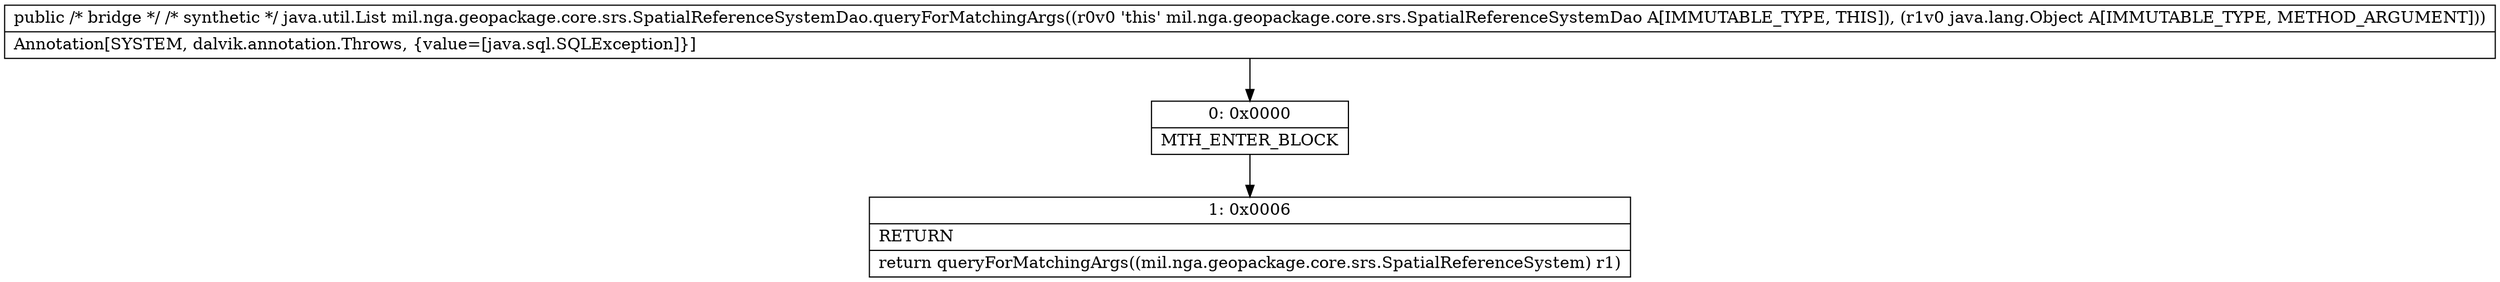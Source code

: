 digraph "CFG formil.nga.geopackage.core.srs.SpatialReferenceSystemDao.queryForMatchingArgs(Ljava\/lang\/Object;)Ljava\/util\/List;" {
Node_0 [shape=record,label="{0\:\ 0x0000|MTH_ENTER_BLOCK\l}"];
Node_1 [shape=record,label="{1\:\ 0x0006|RETURN\l|return queryForMatchingArgs((mil.nga.geopackage.core.srs.SpatialReferenceSystem) r1)\l}"];
MethodNode[shape=record,label="{public \/* bridge *\/ \/* synthetic *\/ java.util.List mil.nga.geopackage.core.srs.SpatialReferenceSystemDao.queryForMatchingArgs((r0v0 'this' mil.nga.geopackage.core.srs.SpatialReferenceSystemDao A[IMMUTABLE_TYPE, THIS]), (r1v0 java.lang.Object A[IMMUTABLE_TYPE, METHOD_ARGUMENT]))  | Annotation[SYSTEM, dalvik.annotation.Throws, \{value=[java.sql.SQLException]\}]\l}"];
MethodNode -> Node_0;
Node_0 -> Node_1;
}

